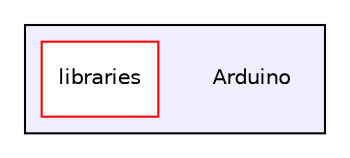 digraph "Arduino" {
  compound=true
  node [ fontsize="10", fontname="Helvetica"];
  edge [ labelfontsize="10", labelfontname="Helvetica"];
  subgraph clusterdir_a991eec27578c865874ede3d8ec657c2 {
    graph [ bgcolor="#eeeeff", pencolor="black", label="" URL="dir_a991eec27578c865874ede3d8ec657c2.html"];
    dir_a991eec27578c865874ede3d8ec657c2 [shape=plaintext label="Arduino"];
  dir_481cc946b8a81b8d9363a4aad6201160 [shape=box label="libraries" fillcolor="white" style="filled" color="red" URL="dir_481cc946b8a81b8d9363a4aad6201160.html"];
  }
}
